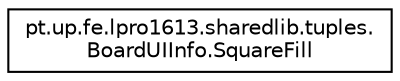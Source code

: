 digraph "Graphical Class Hierarchy"
{
  edge [fontname="Helvetica",fontsize="10",labelfontname="Helvetica",labelfontsize="10"];
  node [fontname="Helvetica",fontsize="10",shape=record];
  rankdir="LR";
  Node0 [label="pt.up.fe.lpro1613.sharedlib.tuples.\lBoardUIInfo.SquareFill",height=0.2,width=0.4,color="black", fillcolor="white", style="filled",URL="$enumpt_1_1up_1_1fe_1_1lpro1613_1_1sharedlib_1_1tuples_1_1_board_u_i_info_1_1_square_fill.html"];
}
